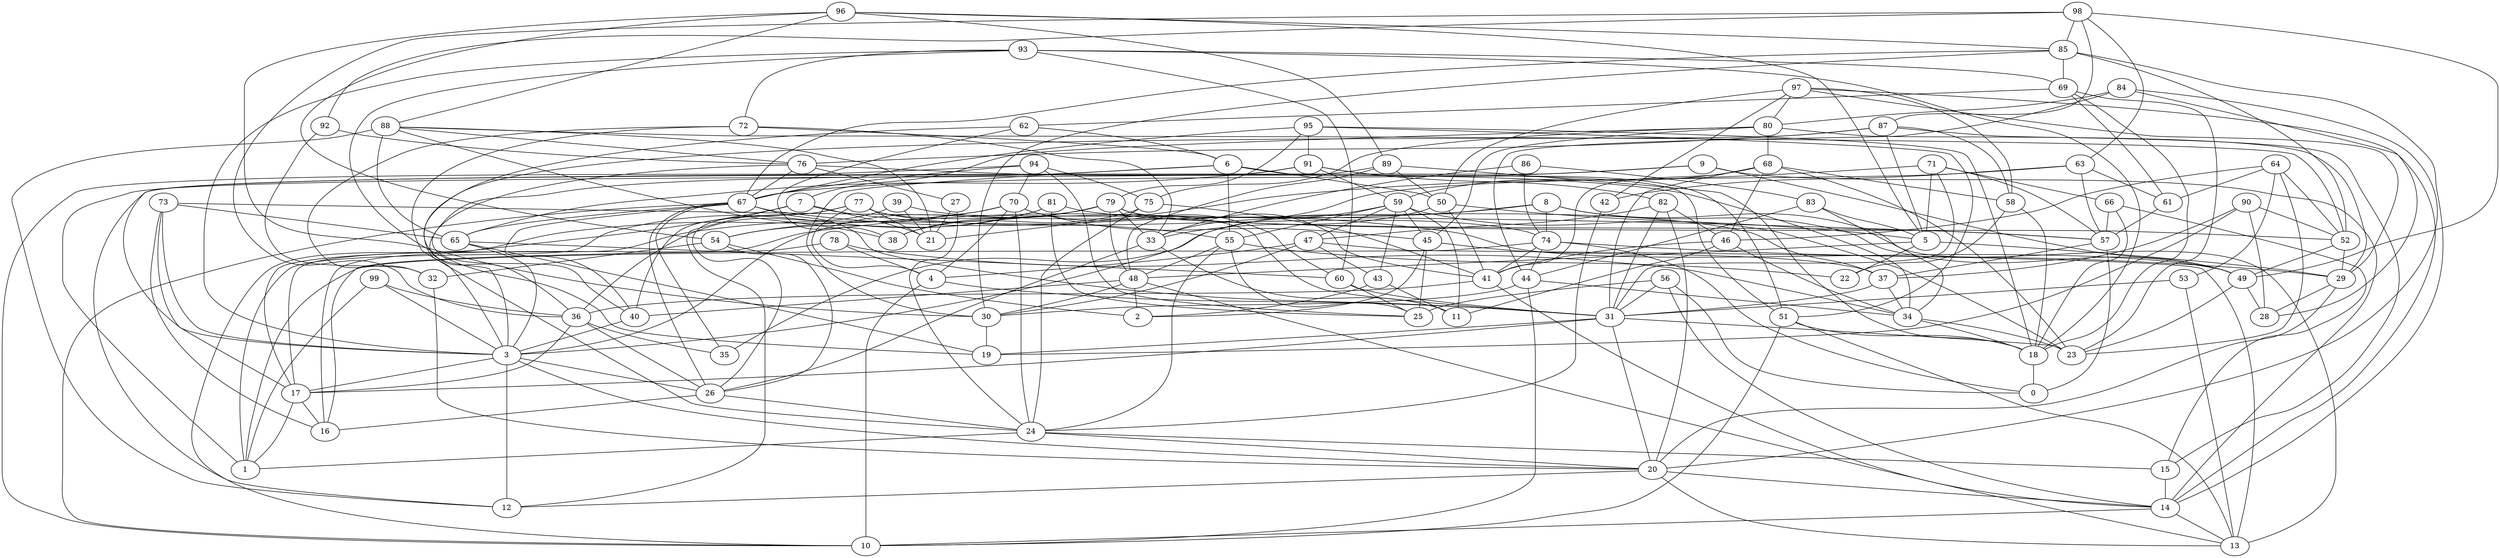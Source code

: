 digraph GG_graph {

subgraph G_graph {
edge [color = black]
"24" -> "1" [dir = none]
"24" -> "15" [dir = none]
"24" -> "20" [dir = none]
"71" -> "57" [dir = none]
"71" -> "21" [dir = none]
"71" -> "66" [dir = none]
"71" -> "5" [dir = none]
"71" -> "31" [dir = none]
"83" -> "34" [dir = none]
"83" -> "44" [dir = none]
"83" -> "5" [dir = none]
"92" -> "32" [dir = none]
"92" -> "76" [dir = none]
"76" -> "27" [dir = none]
"76" -> "67" [dir = none]
"76" -> "34" [dir = none]
"76" -> "40" [dir = none]
"88" -> "12" [dir = none]
"88" -> "38" [dir = none]
"88" -> "76" [dir = none]
"88" -> "65" [dir = none]
"88" -> "52" [dir = none]
"88" -> "21" [dir = none]
"94" -> "25" [dir = none]
"94" -> "75" [dir = none]
"94" -> "70" [dir = none]
"94" -> "10" [dir = none]
"94" -> "67" [dir = none]
"53" -> "31" [dir = none]
"53" -> "13" [dir = none]
"39" -> "36" [dir = none]
"39" -> "37" [dir = none]
"39" -> "21" [dir = none]
"49" -> "28" [dir = none]
"49" -> "23" [dir = none]
"8" -> "74" [dir = none]
"8" -> "49" [dir = none]
"8" -> "16" [dir = none]
"8" -> "3" [dir = none]
"8" -> "13" [dir = none]
"73" -> "3" [dir = none]
"73" -> "17" [dir = none]
"73" -> "65" [dir = none]
"73" -> "57" [dir = none]
"73" -> "16" [dir = none]
"78" -> "4" [dir = none]
"78" -> "34" [dir = none]
"78" -> "16" [dir = none]
"54" -> "2" [dir = none]
"54" -> "26" [dir = none]
"54" -> "32" [dir = none]
"32" -> "20" [dir = none]
"91" -> "82" [dir = none]
"91" -> "65" [dir = none]
"91" -> "51" [dir = none]
"91" -> "59" [dir = none]
"91" -> "1" [dir = none]
"51" -> "18" [dir = none]
"51" -> "10" [dir = none]
"51" -> "13" [dir = none]
"89" -> "50" [dir = none]
"89" -> "3" [dir = none]
"89" -> "18" [dir = none]
"89" -> "48" [dir = none]
"43" -> "11" [dir = none]
"43" -> "2" [dir = none]
"96" -> "5" [dir = none]
"96" -> "30" [dir = none]
"96" -> "88" [dir = none]
"96" -> "54" [dir = none]
"96" -> "89" [dir = none]
"96" -> "85" [dir = none]
"47" -> "4" [dir = none]
"47" -> "43" [dir = none]
"47" -> "13" [dir = none]
"47" -> "30" [dir = none]
"18" -> "0" [dir = none]
"87" -> "58" [dir = none]
"87" -> "15" [dir = none]
"87" -> "76" [dir = none]
"87" -> "3" [dir = none]
"87" -> "5" [dir = none]
"72" -> "6" [dir = none]
"72" -> "32" [dir = none]
"72" -> "24" [dir = none]
"72" -> "33" [dir = none]
"7" -> "55" [dir = none]
"7" -> "21" [dir = none]
"7" -> "17" [dir = none]
"7" -> "12" [dir = none]
"65" -> "19" [dir = none]
"65" -> "60" [dir = none]
"65" -> "3" [dir = none]
"5" -> "48" [dir = none]
"5" -> "22" [dir = none]
"5" -> "29" [dir = none]
"98" -> "85" [dir = none]
"98" -> "36" [dir = none]
"98" -> "49" [dir = none]
"98" -> "63" [dir = none]
"98" -> "87" [dir = none]
"98" -> "92" [dir = none]
"82" -> "31" [dir = none]
"82" -> "20" [dir = none]
"82" -> "47" [dir = none]
"82" -> "46" [dir = none]
"6" -> "51" [dir = none]
"6" -> "50" [dir = none]
"6" -> "55" [dir = none]
"6" -> "3" [dir = none]
"6" -> "30" [dir = none]
"33" -> "11" [dir = none]
"33" -> "26" [dir = none]
"97" -> "50" [dir = none]
"97" -> "80" [dir = none]
"97" -> "14" [dir = none]
"97" -> "58" [dir = none]
"97" -> "29" [dir = none]
"97" -> "42" [dir = none]
"3" -> "20" [dir = none]
"3" -> "26" [dir = none]
"3" -> "17" [dir = none]
"3" -> "12" [dir = none]
"62" -> "38" [dir = none]
"62" -> "6" [dir = none]
"62" -> "36" [dir = none]
"55" -> "48" [dir = none]
"55" -> "25" [dir = none]
"55" -> "22" [dir = none]
"55" -> "24" [dir = none]
"48" -> "2" [dir = none]
"48" -> "40" [dir = none]
"48" -> "13" [dir = none]
"48" -> "30" [dir = none]
"69" -> "18" [dir = none]
"69" -> "61" [dir = none]
"69" -> "62" [dir = none]
"69" -> "23" [dir = none]
"95" -> "67" [dir = none]
"95" -> "91" [dir = none]
"95" -> "79" [dir = none]
"95" -> "18" [dir = none]
"95" -> "51" [dir = none]
"81" -> "57" [dir = none]
"81" -> "1" [dir = none]
"81" -> "25" [dir = none]
"81" -> "54" [dir = none]
"61" -> "57" [dir = none]
"42" -> "24" [dir = none]
"80" -> "7" [dir = none]
"80" -> "45" [dir = none]
"80" -> "68" [dir = none]
"80" -> "29" [dir = none]
"80" -> "75" [dir = none]
"52" -> "29" [dir = none]
"52" -> "49" [dir = none]
"14" -> "10" [dir = none]
"14" -> "13" [dir = none]
"34" -> "23" [dir = none]
"34" -> "18" [dir = none]
"77" -> "21" [dir = none]
"77" -> "31" [dir = none]
"77" -> "74" [dir = none]
"77" -> "26" [dir = none]
"77" -> "4" [dir = none]
"77" -> "40" [dir = none]
"66" -> "57" [dir = none]
"66" -> "18" [dir = none]
"66" -> "15" [dir = none]
"70" -> "54" [dir = none]
"70" -> "4" [dir = none]
"70" -> "10" [dir = none]
"70" -> "24" [dir = none]
"70" -> "60" [dir = none]
"70" -> "45" [dir = none]
"63" -> "57" [dir = none]
"63" -> "61" [dir = none]
"63" -> "42" [dir = none]
"63" -> "33" [dir = none]
"79" -> "41" [dir = none]
"79" -> "38" [dir = none]
"79" -> "3" [dir = none]
"79" -> "52" [dir = none]
"79" -> "17" [dir = none]
"79" -> "48" [dir = none]
"79" -> "33" [dir = none]
"56" -> "0" [dir = none]
"56" -> "25" [dir = none]
"56" -> "14" [dir = none]
"56" -> "31" [dir = none]
"99" -> "1" [dir = none]
"99" -> "3" [dir = none]
"99" -> "36" [dir = none]
"29" -> "20" [dir = none]
"29" -> "28" [dir = none]
"40" -> "3" [dir = none]
"17" -> "16" [dir = none]
"17" -> "1" [dir = none]
"4" -> "31" [dir = none]
"4" -> "10" [dir = none]
"74" -> "1" [dir = none]
"74" -> "44" [dir = none]
"74" -> "41" [dir = none]
"74" -> "0" [dir = none]
"74" -> "29" [dir = none]
"26" -> "16" [dir = none]
"26" -> "24" [dir = none]
"85" -> "30" [dir = none]
"85" -> "52" [dir = none]
"85" -> "14" [dir = none]
"85" -> "69" [dir = none]
"85" -> "67" [dir = none]
"27" -> "24" [dir = none]
"27" -> "21" [dir = none]
"44" -> "34" [dir = none]
"44" -> "10" [dir = none]
"44" -> "30" [dir = none]
"60" -> "25" [dir = none]
"60" -> "31" [dir = none]
"93" -> "72" [dir = none]
"93" -> "19" [dir = none]
"93" -> "69" [dir = none]
"93" -> "18" [dir = none]
"93" -> "3" [dir = none]
"93" -> "60" [dir = none]
"9" -> "49" [dir = none]
"9" -> "67" [dir = none]
"9" -> "14" [dir = none]
"9" -> "12" [dir = none]
"64" -> "23" [dir = none]
"64" -> "52" [dir = none]
"64" -> "46" [dir = none]
"64" -> "61" [dir = none]
"64" -> "53" [dir = none]
"41" -> "36" [dir = none]
"41" -> "14" [dir = none]
"68" -> "23" [dir = none]
"68" -> "58" [dir = none]
"68" -> "41" [dir = none]
"68" -> "46" [dir = none]
"68" -> "59" [dir = none]
"68" -> "31" [dir = none]
"90" -> "37" [dir = none]
"90" -> "28" [dir = none]
"90" -> "19" [dir = none]
"90" -> "52" [dir = none]
"45" -> "2" [dir = none]
"45" -> "37" [dir = none]
"45" -> "25" [dir = none]
"31" -> "19" [dir = none]
"31" -> "20" [dir = none]
"31" -> "23" [dir = none]
"31" -> "17" [dir = none]
"57" -> "37" [dir = none]
"57" -> "0" [dir = none]
"46" -> "34" [dir = none]
"46" -> "11" [dir = none]
"46" -> "41" [dir = none]
"37" -> "31" [dir = none]
"37" -> "34" [dir = none]
"75" -> "24" [dir = none]
"75" -> "41" [dir = none]
"75" -> "38" [dir = none]
"67" -> "65" [dir = none]
"67" -> "40" [dir = none]
"67" -> "31" [dir = none]
"67" -> "26" [dir = none]
"67" -> "35" [dir = none]
"67" -> "10" [dir = none]
"67" -> "49" [dir = none]
"59" -> "55" [dir = none]
"59" -> "23" [dir = none]
"59" -> "35" [dir = none]
"59" -> "45" [dir = none]
"59" -> "11" [dir = none]
"59" -> "43" [dir = none]
"59" -> "47" [dir = none]
"50" -> "33" [dir = none]
"50" -> "5" [dir = none]
"50" -> "41" [dir = none]
"36" -> "17" [dir = none]
"36" -> "35" [dir = none]
"36" -> "26" [dir = none]
"86" -> "83" [dir = none]
"86" -> "33" [dir = none]
"86" -> "74" [dir = none]
"20" -> "13" [dir = none]
"20" -> "12" [dir = none]
"20" -> "14" [dir = none]
"30" -> "19" [dir = none]
"58" -> "22" [dir = none]
"58" -> "18" [dir = none]
"84" -> "44" [dir = none]
"84" -> "80" [dir = none]
"84" -> "28" [dir = none]
"84" -> "20" [dir = none]
"15" -> "14" [dir = none]
}

}
